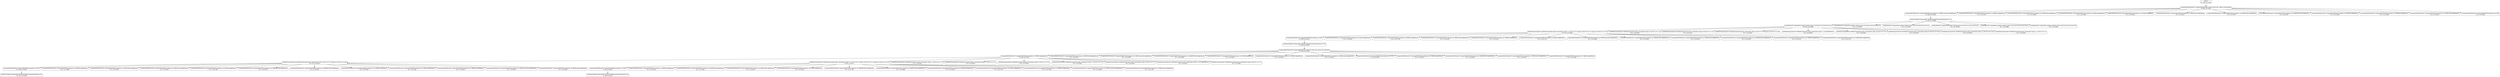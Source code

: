 digraph MCTS {
  node [shape=box, style=rounded];
  0 [label="ROOT
N=300, Q=0.892"];
  1 [label="ComputePathToState#1.ComputePathToState.named_state=gp7_detect_arucomarker
N=300, Q=0.892"];
  2 [label="ComputePathToState#1.ComputePathToState.planner_id=RRTConnectkConfigDefault
N=288, Q=0.894"];
  3 [label="YaskawaGripperCommand#1.YaskawaGripperCommand.position=0.0
N=287, Q=0.894"];
  4 [label="UpdatePose#1.UpdatePose.update_relative_pose=0.0;0.0;0.115;0.0;0.0;0.0;0.0
N=281, Q=0.898"];
  5 [label="SetPathConstraints#1.SetPathConstraints.joint_constraints=joint_1_s,0.0,0.1,0.1,1.0;joint_3,40.0,0.1,0.1,1.0;joint_6,120.0,0.1,0.1,0.8
N=272, Q=0.898"];
  6 [label="ComputePathToPose#1.ComputePathToPose.planner_id=PTP
N=260, Q=0.914"];
  7 [label="YaskawaGripperCommand#2.YaskawaGripperCommand.position=0.235
N=259, Q=0.916"];
  8 [label="ComputePathToState#2.ComputePathToState.named_state=gp7_detect_arucomarker
N=258, Q=0.916"];
  9 [label="ComputePathToState#2.ComputePathToState.planner_id=RRTkConfigDefault
N=246, Q=0.924"];
  10 [label="SetPathConstraints#2.SetPathConstraints.joint_constraints=joint_4,0.0,0.1,0.1,1.0;joint_6,120.0,0.1,0.1,0.8
N=176, Q=0.928"];
  11 [label="ComputePathToPose#2.ComputePathToPose.planner_id=PTP
N=164, Q=0.938"];
  12 [label="YaskawaGripperCommand#3.YaskawaGripperCommand.position=0.0
N=163, Q=0.938"];
  13 [label="ComputePathToPose#2.ComputePathToPose.planner_id=RRTkConfigDefault
N=1, Q=0.885"];
  14 [label="ComputePathToPose#2.ComputePathToPose.planner_id=KPIECEkConfigDefault
N=1, Q=0.794"];
  15 [label="ComputePathToPose#2.ComputePathToPose.planner_id=RRTstarkConfigDefault
N=1, Q=0.823"];
  16 [label="ComputePathToPose#2.ComputePathToPose.planner_id=ESTkConfigDefault
N=1, Q=0.783"];
  17 [label="ComputePathToPose#2.ComputePathToPose.planner_id=LBKPIECEkConfigDefault
N=1, Q=0.873"];
  18 [label="ComputePathToPose#2.ComputePathToPose.planner_id=BKPIECEkConfigDefault
N=1, Q=0.816"];
  19 [label="ComputePathToPose#2.ComputePathToPose.planner_id=PRMkConfigDefault
N=1, Q=0.850"];
  20 [label="ComputePathToPose#2.ComputePathToPose.planner_id=SBLkConfigDefault
N=1, Q=0.897"];
  21 [label="ComputePathToPose#2.ComputePathToPose.planner_id=TRRTkConfigDefault
N=1, Q=0.903"];
  22 [label="ComputePathToPose#2.ComputePathToPose.planner_id=RRTConnectkConfigDefault
N=1, Q=0.929"];
  23 [label="ComputePathToPose#2.ComputePathToPose.planner_id=PRMstarkConfigDefault
N=1, Q=0.000"];
  24 [label="SetPathConstraints#2.SetPathConstraints.joint_constraints=joint_1_s,0.0,0.1,0.1,1.0;joint_3,40.0,0.1,0.1,1.0;joint_6,120.0,0.1,0.1,0.8
N=62, Q=0.917"];
  25 [label="ComputePathToPose#2.ComputePathToPose.planner_id=PTP
N=50, Q=0.941"];
  26 [label="YaskawaGripperCommand#3.YaskawaGripperCommand.position=0.0
N=49, Q=0.941"];
  27 [label="ComputePathToPose#2.ComputePathToPose.planner_id=RRTkConfigDefault
N=1, Q=0.826"];
  28 [label="ComputePathToPose#2.ComputePathToPose.planner_id=KPIECEkConfigDefault
N=1, Q=0.901"];
  29 [label="ComputePathToPose#2.ComputePathToPose.planner_id=RRTstarkConfigDefault
N=1, Q=0.919"];
  30 [label="ComputePathToPose#2.ComputePathToPose.planner_id=ESTkConfigDefault
N=1, Q=0.850"];
  31 [label="ComputePathToPose#2.ComputePathToPose.planner_id=LBKPIECEkConfigDefault
N=1, Q=0.705"];
  32 [label="ComputePathToPose#2.ComputePathToPose.planner_id=BKPIECEkConfigDefault
N=1, Q=0.860"];
  33 [label="ComputePathToPose#2.ComputePathToPose.planner_id=PRMkConfigDefault
N=1, Q=0.834"];
  34 [label="ComputePathToPose#2.ComputePathToPose.planner_id=SBLkConfigDefault
N=1, Q=0.710"];
  35 [label="ComputePathToPose#2.ComputePathToPose.planner_id=TRRTkConfigDefault
N=1, Q=0.788"];
  36 [label="ComputePathToPose#2.ComputePathToPose.planner_id=RRTConnectkConfigDefault
N=1, Q=0.841"];
  37 [label="ComputePathToPose#2.ComputePathToPose.planner_id=PRMstarkConfigDefault
N=1, Q=0.761"];
  38 [label="SetPathConstraints#2.SetPathConstraints.joint_constraints=joint_2_l,30.0,0.1,0.1,1.0
N=1, Q=0.943"];
  39 [label="SetPathConstraints#2.SetPathConstraints.joint_constraints=joint_5,-50.0,0.1,0.1,1.0
N=1, Q=0.923"];
  40 [label="SetPathConstraints#2.SetPathConstraints.joint_constraints=joint_6,120.0,0.1,0.1,0.8
N=1, Q=0.939"];
  41 [label="SetPathConstraints#2.SetPathConstraints.joint_constraints=joint_1_s,0.0,0.1,0.1,1.0
N=1, Q=0.943"];
  42 [label="SetPathConstraints#2.SetPathConstraints.joint_constraints=joint_4,0.0,0.1,0.1,1.0
N=1, Q=0.835"];
  43 [label="SetPathConstraints#2.SetPathConstraints.joint_constraints=joint_1_s,0.0,999,999,0.0
N=1, Q=0.817"];
  44 [label="SetPathConstraints#2.SetPathConstraints.joint_constraints=joint_3,40.0,0.1,0.1,1.0
N=1, Q=0.861"];
  45 [label="ComputePathToState#2.ComputePathToState.planner_id=KPIECEkConfigDefault
N=1, Q=0.811"];
  46 [label="ComputePathToState#2.ComputePathToState.planner_id=RRTConnectkConfigDefault
N=1, Q=0.000"];
  47 [label="ComputePathToState#2.ComputePathToState.planner_id=LBKPIECEkConfigDefault
N=1, Q=0.940"];
  48 [label="ComputePathToState#2.ComputePathToState.planner_id=ESTkConfigDefault
N=1, Q=0.942"];
  49 [label="ComputePathToState#2.ComputePathToState.planner_id=TRRTkConfigDefault
N=1, Q=0.942"];
  50 [label="ComputePathToState#2.ComputePathToState.planner_id=RRTstarkConfigDefault
N=1, Q=0.931"];
  51 [label="ComputePathToState#2.ComputePathToState.planner_id=PTP
N=1, Q=0.939"];
  52 [label="ComputePathToState#2.ComputePathToState.planner_id=PRMkConfigDefault
N=1, Q=0.874"];
  53 [label="ComputePathToState#2.ComputePathToState.planner_id=BKPIECEkConfigDefault
N=1, Q=0.939"];
  54 [label="ComputePathToState#2.ComputePathToState.planner_id=PRMstarkConfigDefault
N=1, Q=0.450"];
  55 [label="ComputePathToState#2.ComputePathToState.planner_id=SBLkConfigDefault
N=1, Q=0.449"];
  56 [label="ComputePathToPose#1.ComputePathToPose.planner_id=ESTkConfigDefault
N=1, Q=0.934"];
  57 [label="ComputePathToPose#1.ComputePathToPose.planner_id=RRTkConfigDefault
N=1, Q=0.795"];
  58 [label="ComputePathToPose#1.ComputePathToPose.planner_id=RRTstarkConfigDefault
N=1, Q=0.200"];
  59 [label="ComputePathToPose#1.ComputePathToPose.planner_id=PRMkConfigDefault
N=1, Q=0.242"];
  60 [label="ComputePathToPose#1.ComputePathToPose.planner_id=SBLkConfigDefault
N=1, Q=0.723"];
  61 [label="ComputePathToPose#1.ComputePathToPose.planner_id=RRTConnectkConfigDefault
N=1, Q=0.664"];
  62 [label="ComputePathToPose#1.ComputePathToPose.planner_id=BKPIECEkConfigDefault
N=1, Q=0.200"];
  63 [label="ComputePathToPose#1.ComputePathToPose.planner_id=PRMstarkConfigDefault
N=1, Q=0.674"];
  64 [label="ComputePathToPose#1.ComputePathToPose.planner_id=LBKPIECEkConfigDefault
N=1, Q=0.200"];
  65 [label="ComputePathToPose#1.ComputePathToPose.planner_id=TRRTkConfigDefault
N=1, Q=0.252"];
  66 [label="ComputePathToPose#1.ComputePathToPose.planner_id=KPIECEkConfigDefault
N=1, Q=0.724"];
  67 [label="SetPathConstraints#1.SetPathConstraints.joint_constraints=joint_5,-50.0,0.1,0.1,1.0
N=1, Q=0.938"];
  68 [label="SetPathConstraints#1.SetPathConstraints.joint_constraints=joint_3,40.0,0.1,0.1,1.0
N=1, Q=0.451"];
  69 [label="SetPathConstraints#1.SetPathConstraints.joint_constraints=joint_4,0.0,0.1,0.1,1.0;joint_6,120.0,0.1,0.1,0.8
N=1, Q=0.939"];
  70 [label="SetPathConstraints#1.SetPathConstraints.joint_constraints=joint_1_s,0.0,999,999,0.0
N=1, Q=0.943"];
  71 [label="SetPathConstraints#1.SetPathConstraints.joint_constraints=joint_4,0.0,0.1,0.1,1.0
N=1, Q=0.939"];
  72 [label="SetPathConstraints#1.SetPathConstraints.joint_constraints=joint_6,120.0,0.1,0.1,0.8
N=1, Q=0.919"];
  73 [label="SetPathConstraints#1.SetPathConstraints.joint_constraints=joint_2_l,30.0,0.1,0.1,1.0
N=1, Q=0.943"];
  74 [label="SetPathConstraints#1.SetPathConstraints.joint_constraints=joint_1_s,0.0,0.1,0.1,1.0
N=1, Q=0.945"];
  75 [label="UpdatePose#1.UpdatePose.update_relative_pose=0.0;0.0;0.10;0.0;0.0;0.0;0.0
N=1, Q=0.936"];
  76 [label="UpdatePose#1.UpdatePose.update_relative_pose=0.0;0.0;0.09;0.0;0.0;0.0;0.0
N=1, Q=0.920"];
  77 [label="UpdatePose#1.UpdatePose.update_relative_pose=0.0;0.0;0.11;0.0;0.0;0.0;0.0
N=1, Q=0.939"];
  78 [label="UpdatePose#1.UpdatePose.update_relative_pose=0.0;0.0;0.105;0.0;0.0;0.0;0.0
N=1, Q=0.696"];
  79 [label="UpdatePose#1.UpdatePose.update_relative_pose=0.0;0.0;0.15;0.0;0.0;0.0;0.0
N=1, Q=0.456"];
  80 [label="ComputePathToState#1.ComputePathToState.planner_id=RRTkConfigDefault
N=1, Q=0.457"];
  81 [label="ComputePathToState#1.ComputePathToState.planner_id=KPIECEkConfigDefault
N=1, Q=0.940"];
  82 [label="ComputePathToState#1.ComputePathToState.planner_id=SBLkConfigDefault
N=1, Q=0.942"];
  83 [label="ComputePathToState#1.ComputePathToState.planner_id=ESTkConfigDefault
N=1, Q=0.942"];
  84 [label="ComputePathToState#1.ComputePathToState.planner_id=RRTstarkConfigDefault
N=1, Q=0.817"];
  85 [label="ComputePathToState#1.ComputePathToState.planner_id=BKPIECEkConfigDefault
N=1, Q=0.877"];
  86 [label="ComputePathToState#1.ComputePathToState.planner_id=LBKPIECEkConfigDefault
N=1, Q=0.937"];
  87 [label="ComputePathToState#1.ComputePathToState.planner_id=PRMkConfigDefault
N=1, Q=0.940"];
  88 [label="ComputePathToState#1.ComputePathToState.planner_id=TRRTkConfigDefault
N=1, Q=0.389"];
  89 [label="ComputePathToState#1.ComputePathToState.planner_id=PRMstarkConfigDefault
N=1, Q=0.873"];
  90 [label="ComputePathToState#1.ComputePathToState.planner_id=PTP
N=1, Q=0.939"];
  0 -> 1;
  1 -> 2;
  2 -> 3;
  3 -> 4;
  4 -> 5;
  5 -> 6;
  6 -> 7;
  7 -> 8;
  8 -> 9;
  9 -> 10;
  10 -> 11;
  11 -> 12;
  10 -> 13;
  10 -> 14;
  10 -> 15;
  10 -> 16;
  10 -> 17;
  10 -> 18;
  10 -> 19;
  10 -> 20;
  10 -> 21;
  10 -> 22;
  10 -> 23;
  9 -> 24;
  24 -> 25;
  25 -> 26;
  24 -> 27;
  24 -> 28;
  24 -> 29;
  24 -> 30;
  24 -> 31;
  24 -> 32;
  24 -> 33;
  24 -> 34;
  24 -> 35;
  24 -> 36;
  24 -> 37;
  9 -> 38;
  9 -> 39;
  9 -> 40;
  9 -> 41;
  9 -> 42;
  9 -> 43;
  9 -> 44;
  8 -> 45;
  8 -> 46;
  8 -> 47;
  8 -> 48;
  8 -> 49;
  8 -> 50;
  8 -> 51;
  8 -> 52;
  8 -> 53;
  8 -> 54;
  8 -> 55;
  5 -> 56;
  5 -> 57;
  5 -> 58;
  5 -> 59;
  5 -> 60;
  5 -> 61;
  5 -> 62;
  5 -> 63;
  5 -> 64;
  5 -> 65;
  5 -> 66;
  4 -> 67;
  4 -> 68;
  4 -> 69;
  4 -> 70;
  4 -> 71;
  4 -> 72;
  4 -> 73;
  4 -> 74;
  3 -> 75;
  3 -> 76;
  3 -> 77;
  3 -> 78;
  3 -> 79;
  1 -> 80;
  1 -> 81;
  1 -> 82;
  1 -> 83;
  1 -> 84;
  1 -> 85;
  1 -> 86;
  1 -> 87;
  1 -> 88;
  1 -> 89;
  1 -> 90;
}
